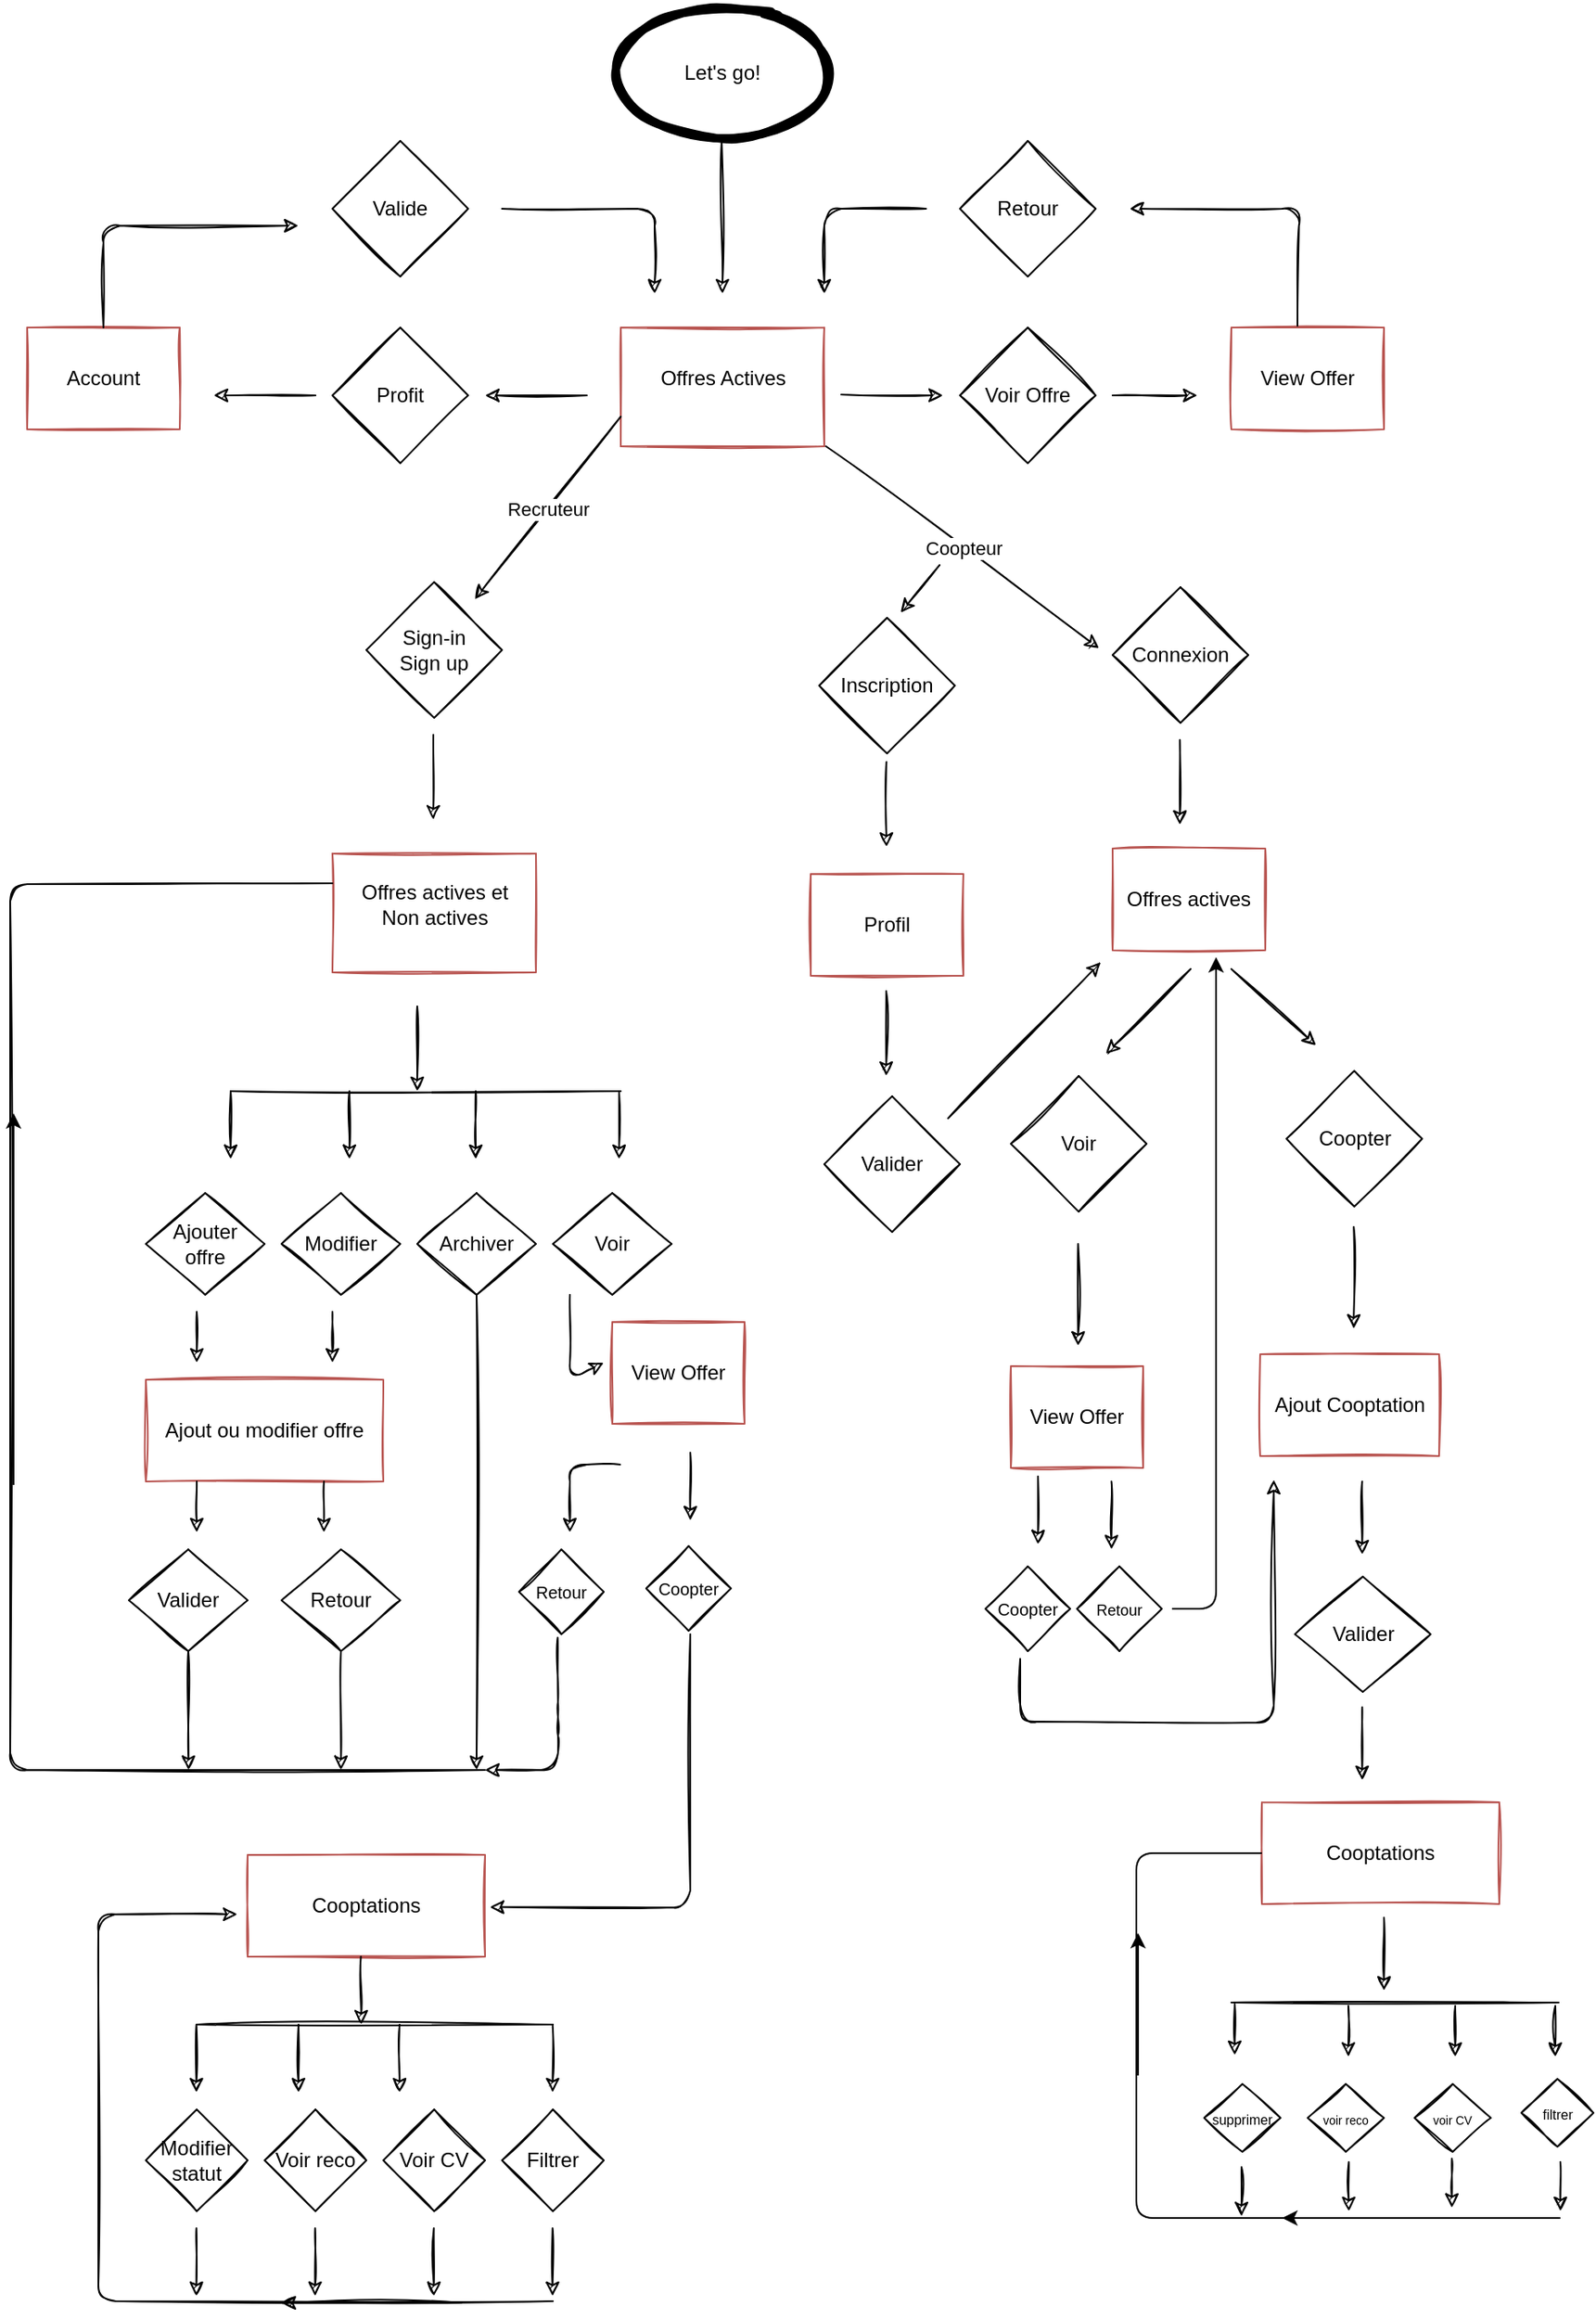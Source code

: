 <mxfile version="14.7.4" type="github">
  <diagram name="Page-1" id="c7558073-3199-34d8-9f00-42111426c3f3">
    <mxGraphModel dx="1346" dy="614" grid="0" gridSize="10" guides="1" tooltips="1" connect="1" arrows="1" fold="1" page="0" pageScale="1" pageWidth="826" pageHeight="1169" background="none" math="0" shadow="0">
      <root>
        <mxCell id="0" />
        <mxCell id="1" parent="0" />
        <mxCell id="vt4hqVxNCYeQsPuiLrIM-98" value="Let&#39;s go!" style="ellipse;whiteSpace=wrap;html=1;strokeWidth=5;sketch=1;" parent="1" vertex="1">
          <mxGeometry x="360" y="50" width="120" height="80" as="geometry" />
        </mxCell>
        <mxCell id="vt4hqVxNCYeQsPuiLrIM-99" value="" style="endArrow=classic;html=1;sketch=1;" parent="1" edge="1">
          <mxGeometry width="50" height="50" relative="1" as="geometry">
            <mxPoint x="419.5" y="130" as="sourcePoint" />
            <mxPoint x="420" y="220" as="targetPoint" />
          </mxGeometry>
        </mxCell>
        <mxCell id="vt4hqVxNCYeQsPuiLrIM-100" value="" style="swimlane;startSize=0;fillColor=#f8cecc;strokeColor=#b85450;strokeWidth=1;flipH=1;flipV=1;sketch=1;" parent="1" vertex="1">
          <mxGeometry x="360" y="240" width="120" height="70" as="geometry" />
        </mxCell>
        <mxCell id="vt4hqVxNCYeQsPuiLrIM-101" value="Offres Actives&lt;br&gt;" style="text;html=1;align=center;verticalAlign=middle;resizable=0;points=[];autosize=1;strokeColor=none;sketch=1;" parent="vt4hqVxNCYeQsPuiLrIM-100" vertex="1">
          <mxGeometry x="15" y="20" width="90" height="20" as="geometry" />
        </mxCell>
        <mxCell id="vt4hqVxNCYeQsPuiLrIM-102" value="" style="endArrow=classic;html=1;sketch=1;" parent="1" edge="1">
          <mxGeometry width="50" height="50" relative="1" as="geometry">
            <mxPoint x="340" y="280" as="sourcePoint" />
            <mxPoint x="280" y="280" as="targetPoint" />
          </mxGeometry>
        </mxCell>
        <mxCell id="vt4hqVxNCYeQsPuiLrIM-103" value="Profit" style="rhombus;whiteSpace=wrap;html=1;sketch=1;" parent="1" vertex="1">
          <mxGeometry x="190" y="240" width="80" height="80" as="geometry" />
        </mxCell>
        <mxCell id="vt4hqVxNCYeQsPuiLrIM-104" value="" style="endArrow=classic;html=1;sketch=1;" parent="1" edge="1">
          <mxGeometry width="50" height="50" relative="1" as="geometry">
            <mxPoint x="180" y="280" as="sourcePoint" />
            <mxPoint x="120" y="280" as="targetPoint" />
          </mxGeometry>
        </mxCell>
        <mxCell id="vt4hqVxNCYeQsPuiLrIM-107" value="Account" style="whiteSpace=wrap;html=1;strokeColor=#b85450;fillColor=none;sketch=1;" parent="1" vertex="1">
          <mxGeometry x="10" y="240" width="90" height="60" as="geometry" />
        </mxCell>
        <mxCell id="vt4hqVxNCYeQsPuiLrIM-108" value="" style="endArrow=classic;html=1;exitX=0.5;exitY=0;exitDx=0;exitDy=0;sketch=1;" parent="1" source="vt4hqVxNCYeQsPuiLrIM-107" edge="1">
          <mxGeometry width="50" height="50" relative="1" as="geometry">
            <mxPoint x="15" y="160" as="sourcePoint" />
            <mxPoint x="170" y="180" as="targetPoint" />
            <Array as="points">
              <mxPoint x="55" y="180" />
            </Array>
          </mxGeometry>
        </mxCell>
        <mxCell id="vt4hqVxNCYeQsPuiLrIM-109" value="Valide" style="rhombus;whiteSpace=wrap;html=1;sketch=1;" parent="1" vertex="1">
          <mxGeometry x="190" y="130" width="80" height="80" as="geometry" />
        </mxCell>
        <mxCell id="vt4hqVxNCYeQsPuiLrIM-111" value="" style="endArrow=classic;html=1;sketch=1;" parent="1" edge="1">
          <mxGeometry width="50" height="50" relative="1" as="geometry">
            <mxPoint x="290" y="170" as="sourcePoint" />
            <mxPoint x="380" y="220" as="targetPoint" />
            <Array as="points">
              <mxPoint x="380" y="170" />
            </Array>
          </mxGeometry>
        </mxCell>
        <mxCell id="vt4hqVxNCYeQsPuiLrIM-112" value="" style="endArrow=classic;html=1;sketch=1;" parent="1" edge="1">
          <mxGeometry width="50" height="50" relative="1" as="geometry">
            <mxPoint x="490" y="279.5" as="sourcePoint" />
            <mxPoint x="550" y="280" as="targetPoint" />
          </mxGeometry>
        </mxCell>
        <mxCell id="vt4hqVxNCYeQsPuiLrIM-113" value="Voir Offre" style="rhombus;whiteSpace=wrap;html=1;sketch=1;" parent="1" vertex="1">
          <mxGeometry x="560" y="240" width="80" height="80" as="geometry" />
        </mxCell>
        <mxCell id="vt4hqVxNCYeQsPuiLrIM-114" value="" style="endArrow=classic;html=1;sketch=1;" parent="1" edge="1">
          <mxGeometry width="50" height="50" relative="1" as="geometry">
            <mxPoint x="650" y="280" as="sourcePoint" />
            <mxPoint x="700" y="280" as="targetPoint" />
          </mxGeometry>
        </mxCell>
        <mxCell id="vt4hqVxNCYeQsPuiLrIM-117" value="View Offer" style="whiteSpace=wrap;html=1;strokeColor=#b85450;fillColor=none;sketch=1;" parent="1" vertex="1">
          <mxGeometry x="720" y="240" width="90" height="60" as="geometry" />
        </mxCell>
        <mxCell id="vt4hqVxNCYeQsPuiLrIM-118" value="" style="endArrow=classic;html=1;exitX=0.433;exitY=-0.017;exitDx=0;exitDy=0;exitPerimeter=0;sketch=1;" parent="1" source="vt4hqVxNCYeQsPuiLrIM-117" edge="1">
          <mxGeometry width="50" height="50" relative="1" as="geometry">
            <mxPoint x="760" y="230" as="sourcePoint" />
            <mxPoint x="660" y="170" as="targetPoint" />
            <Array as="points">
              <mxPoint x="760" y="170" />
            </Array>
          </mxGeometry>
        </mxCell>
        <mxCell id="vt4hqVxNCYeQsPuiLrIM-119" value="Retour" style="rhombus;whiteSpace=wrap;html=1;sketch=1;" parent="1" vertex="1">
          <mxGeometry x="560" y="130" width="80" height="80" as="geometry" />
        </mxCell>
        <mxCell id="vt4hqVxNCYeQsPuiLrIM-120" value="" style="endArrow=classic;html=1;sketch=1;" parent="1" edge="1">
          <mxGeometry width="50" height="50" relative="1" as="geometry">
            <mxPoint x="540" y="170" as="sourcePoint" />
            <mxPoint x="480" y="220" as="targetPoint" />
            <Array as="points">
              <mxPoint x="480" y="170" />
            </Array>
          </mxGeometry>
        </mxCell>
        <mxCell id="vt4hqVxNCYeQsPuiLrIM-127" value="Connexion" style="rhombus;whiteSpace=wrap;html=1;sketch=1;" parent="1" vertex="1">
          <mxGeometry x="650" y="393" width="80" height="80" as="geometry" />
        </mxCell>
        <mxCell id="vt4hqVxNCYeQsPuiLrIM-134" value="Sign-in&lt;br&gt;Sign up" style="rhombus;whiteSpace=wrap;html=1;sketch=1;" parent="1" vertex="1">
          <mxGeometry x="210" y="390" width="80" height="80" as="geometry" />
        </mxCell>
        <mxCell id="vt4hqVxNCYeQsPuiLrIM-135" value="" style="endArrow=classic;html=1;sketch=1;" parent="1" edge="1">
          <mxGeometry width="50" height="50" relative="1" as="geometry">
            <mxPoint x="689.66" y="483" as="sourcePoint" />
            <mxPoint x="689.66" y="533" as="targetPoint" />
          </mxGeometry>
        </mxCell>
        <mxCell id="vt4hqVxNCYeQsPuiLrIM-136" value="Profil" style="whiteSpace=wrap;html=1;strokeColor=#b85450;fillColor=none;strokeWidth=1;sketch=1;" parent="1" vertex="1">
          <mxGeometry x="472" y="562" width="90" height="60" as="geometry" />
        </mxCell>
        <mxCell id="vt4hqVxNCYeQsPuiLrIM-139" value="" style="endArrow=classic;html=1;sketch=1;" parent="1" edge="1">
          <mxGeometry width="50" height="50" relative="1" as="geometry">
            <mxPoint x="696" y="618" as="sourcePoint" />
            <mxPoint x="646" y="668" as="targetPoint" />
          </mxGeometry>
        </mxCell>
        <mxCell id="vt4hqVxNCYeQsPuiLrIM-140" value="" style="endArrow=classic;html=1;sketch=1;" parent="1" edge="1">
          <mxGeometry width="50" height="50" relative="1" as="geometry">
            <mxPoint x="720" y="618" as="sourcePoint" />
            <mxPoint x="770" y="663" as="targetPoint" />
          </mxGeometry>
        </mxCell>
        <mxCell id="vt4hqVxNCYeQsPuiLrIM-141" value="Voir" style="rhombus;whiteSpace=wrap;html=1;sketch=1;" parent="1" vertex="1">
          <mxGeometry x="590" y="681" width="80" height="80" as="geometry" />
        </mxCell>
        <mxCell id="vt4hqVxNCYeQsPuiLrIM-142" value="Coopter" style="rhombus;whiteSpace=wrap;html=1;sketch=1;" parent="1" vertex="1">
          <mxGeometry x="752.5" y="678" width="80" height="80" as="geometry" />
        </mxCell>
        <mxCell id="vt4hqVxNCYeQsPuiLrIM-143" value="Ajout Cooptation" style="whiteSpace=wrap;html=1;strokeColor=#b85450;fillColor=none;sketch=1;" parent="1" vertex="1">
          <mxGeometry x="737" y="845" width="105.5" height="60" as="geometry" />
        </mxCell>
        <mxCell id="vt4hqVxNCYeQsPuiLrIM-144" value="" style="endArrow=classic;html=1;sketch=1;" parent="1" edge="1">
          <mxGeometry width="50" height="50" relative="1" as="geometry">
            <mxPoint x="792.16" y="770" as="sourcePoint" />
            <mxPoint x="792.16" y="830" as="targetPoint" />
          </mxGeometry>
        </mxCell>
        <mxCell id="vt4hqVxNCYeQsPuiLrIM-145" value="" style="endArrow=classic;html=1;sketch=1;" parent="1" edge="1">
          <mxGeometry width="50" height="50" relative="1" as="geometry">
            <mxPoint x="629.66" y="780" as="sourcePoint" />
            <mxPoint x="629.66" y="840" as="targetPoint" />
          </mxGeometry>
        </mxCell>
        <mxCell id="vt4hqVxNCYeQsPuiLrIM-147" value="View Offer" style="whiteSpace=wrap;html=1;strokeColor=#b85450;fillColor=none;sketch=1;" parent="1" vertex="1">
          <mxGeometry x="590" y="852" width="78" height="60" as="geometry" />
        </mxCell>
        <mxCell id="vt4hqVxNCYeQsPuiLrIM-148" value="" style="endArrow=classic;html=1;sketch=1;" parent="1" edge="1">
          <mxGeometry width="50" height="50" relative="1" as="geometry">
            <mxPoint x="649.31" y="920" as="sourcePoint" />
            <mxPoint x="649.31" y="960" as="targetPoint" />
          </mxGeometry>
        </mxCell>
        <mxCell id="vt4hqVxNCYeQsPuiLrIM-149" value="" style="endArrow=classic;html=1;sketch=1;" parent="1" edge="1">
          <mxGeometry width="50" height="50" relative="1" as="geometry">
            <mxPoint x="606" y="917" as="sourcePoint" />
            <mxPoint x="606" y="957" as="targetPoint" />
          </mxGeometry>
        </mxCell>
        <mxCell id="vt4hqVxNCYeQsPuiLrIM-150" value="&lt;font style=&quot;font-size: 9px&quot;&gt;Retour&lt;/font&gt;" style="rhombus;whiteSpace=wrap;html=1;sketch=1;" parent="1" vertex="1">
          <mxGeometry x="629" y="970" width="50" height="50" as="geometry" />
        </mxCell>
        <mxCell id="vt4hqVxNCYeQsPuiLrIM-151" value="&lt;font style=&quot;font-size: 10px&quot;&gt;Coopter&lt;/font&gt;" style="rhombus;whiteSpace=wrap;html=1;sketch=1;" parent="1" vertex="1">
          <mxGeometry x="575" y="970" width="50" height="50" as="geometry" />
        </mxCell>
        <mxCell id="vt4hqVxNCYeQsPuiLrIM-153" value="" style="endArrow=classic;html=1;sketch=1;" parent="1" edge="1">
          <mxGeometry width="50" height="50" relative="1" as="geometry">
            <mxPoint x="595.5" y="1024.5" as="sourcePoint" />
            <mxPoint x="745" y="919" as="targetPoint" />
            <Array as="points">
              <mxPoint x="595.5" y="1061.5" />
              <mxPoint x="745" y="1062" />
            </Array>
          </mxGeometry>
        </mxCell>
        <mxCell id="vt4hqVxNCYeQsPuiLrIM-154" value="" style="endArrow=classic;html=1;sketch=1;" parent="1" edge="1">
          <mxGeometry width="50" height="50" relative="1" as="geometry">
            <mxPoint x="797.16" y="920" as="sourcePoint" />
            <mxPoint x="797.16" y="963" as="targetPoint" />
          </mxGeometry>
        </mxCell>
        <mxCell id="vt4hqVxNCYeQsPuiLrIM-155" value="" style="endArrow=none;html=1;sketch=1;" parent="1" edge="1">
          <mxGeometry width="50" height="50" relative="1" as="geometry">
            <mxPoint x="720" y="1227" as="sourcePoint" />
            <mxPoint x="913" y="1227" as="targetPoint" />
          </mxGeometry>
        </mxCell>
        <mxCell id="vt4hqVxNCYeQsPuiLrIM-160" value="&lt;font style=&quot;font-size: 8px&quot;&gt;filtrer&lt;/font&gt;" style="rhombus;whiteSpace=wrap;html=1;sketch=1;" parent="1" vertex="1">
          <mxGeometry x="891" y="1272" width="42.5" height="40" as="geometry" />
        </mxCell>
        <mxCell id="vt4hqVxNCYeQsPuiLrIM-162" value="&lt;span style=&quot;font-size: 7px&quot;&gt;voir reco&lt;/span&gt;" style="rhombus;whiteSpace=wrap;html=1;sketch=1;" parent="1" vertex="1">
          <mxGeometry x="765" y="1275" width="45" height="40" as="geometry" />
        </mxCell>
        <mxCell id="vt4hqVxNCYeQsPuiLrIM-164" value="&lt;span style=&quot;font-size: 8px&quot;&gt;supprimer&lt;/span&gt;" style="rhombus;whiteSpace=wrap;html=1;sketch=1;" parent="1" vertex="1">
          <mxGeometry x="704" y="1275" width="45" height="40" as="geometry" />
        </mxCell>
        <mxCell id="vt4hqVxNCYeQsPuiLrIM-170" value="" style="endArrow=classic;html=1;sketch=1;" parent="1" edge="1">
          <mxGeometry relative="1" as="geometry">
            <mxPoint x="481" y="310" as="sourcePoint" />
            <mxPoint x="642" y="429" as="targetPoint" />
          </mxGeometry>
        </mxCell>
        <mxCell id="vt4hqVxNCYeQsPuiLrIM-171" value="Coopteur" style="edgeLabel;resizable=0;html=1;align=center;verticalAlign=middle;sketch=1;" parent="vt4hqVxNCYeQsPuiLrIM-170" connectable="0" vertex="1">
          <mxGeometry relative="1" as="geometry" />
        </mxCell>
        <mxCell id="vt4hqVxNCYeQsPuiLrIM-172" value="" style="endArrow=classic;html=1;exitX=0;exitY=0.75;exitDx=0;exitDy=0;sketch=1;" parent="1" source="vt4hqVxNCYeQsPuiLrIM-100" edge="1">
          <mxGeometry relative="1" as="geometry">
            <mxPoint x="340" y="320" as="sourcePoint" />
            <mxPoint x="274" y="400" as="targetPoint" />
          </mxGeometry>
        </mxCell>
        <mxCell id="vt4hqVxNCYeQsPuiLrIM-173" value="Recruteur" style="edgeLabel;resizable=0;html=1;align=center;verticalAlign=middle;sketch=1;" parent="vt4hqVxNCYeQsPuiLrIM-172" connectable="0" vertex="1">
          <mxGeometry relative="1" as="geometry" />
        </mxCell>
        <mxCell id="vt4hqVxNCYeQsPuiLrIM-174" value="" style="endArrow=classic;html=1;sketch=1;" parent="1" edge="1">
          <mxGeometry width="50" height="50" relative="1" as="geometry">
            <mxPoint x="249.5" y="480" as="sourcePoint" />
            <mxPoint x="249.5" y="530" as="targetPoint" />
          </mxGeometry>
        </mxCell>
        <mxCell id="vt4hqVxNCYeQsPuiLrIM-176" value="" style="swimlane;startSize=0;fillColor=#f8cecc;strokeColor=#b85450;sketch=1;" parent="1" vertex="1">
          <mxGeometry x="190" y="550" width="120" height="70" as="geometry" />
        </mxCell>
        <mxCell id="vt4hqVxNCYeQsPuiLrIM-177" value="Offres actives et&lt;br&gt;Non actives" style="text;html=1;align=center;verticalAlign=middle;resizable=0;points=[];autosize=1;strokeColor=none;sketch=1;" parent="vt4hqVxNCYeQsPuiLrIM-176" vertex="1">
          <mxGeometry x="10" y="15" width="100" height="30" as="geometry" />
        </mxCell>
        <mxCell id="vt4hqVxNCYeQsPuiLrIM-179" value="" style="endArrow=classic;html=1;sketch=1;" parent="1" edge="1">
          <mxGeometry width="50" height="50" relative="1" as="geometry">
            <mxPoint x="240" y="640" as="sourcePoint" />
            <mxPoint x="240" y="690" as="targetPoint" />
          </mxGeometry>
        </mxCell>
        <mxCell id="vt4hqVxNCYeQsPuiLrIM-180" value="" style="endArrow=none;html=1;sketch=1;" parent="1" edge="1">
          <mxGeometry width="50" height="50" relative="1" as="geometry">
            <mxPoint x="130" y="690" as="sourcePoint" />
            <mxPoint x="360" y="690" as="targetPoint" />
          </mxGeometry>
        </mxCell>
        <mxCell id="vt4hqVxNCYeQsPuiLrIM-181" value="" style="endArrow=classic;html=1;sketch=1;" parent="1" edge="1">
          <mxGeometry width="50" height="50" relative="1" as="geometry">
            <mxPoint x="130" y="690" as="sourcePoint" />
            <mxPoint x="130" y="730" as="targetPoint" />
          </mxGeometry>
        </mxCell>
        <mxCell id="vt4hqVxNCYeQsPuiLrIM-182" value="" style="endArrow=classic;html=1;sketch=1;" parent="1" edge="1">
          <mxGeometry width="50" height="50" relative="1" as="geometry">
            <mxPoint x="200" y="690" as="sourcePoint" />
            <mxPoint x="200" y="730" as="targetPoint" />
          </mxGeometry>
        </mxCell>
        <mxCell id="vt4hqVxNCYeQsPuiLrIM-183" value="" style="endArrow=classic;html=1;sketch=1;" parent="1" edge="1">
          <mxGeometry width="50" height="50" relative="1" as="geometry">
            <mxPoint x="274.5" y="690" as="sourcePoint" />
            <mxPoint x="274.5" y="730" as="targetPoint" />
          </mxGeometry>
        </mxCell>
        <mxCell id="vt4hqVxNCYeQsPuiLrIM-184" value="" style="endArrow=classic;html=1;sketch=1;" parent="1" edge="1">
          <mxGeometry width="50" height="50" relative="1" as="geometry">
            <mxPoint x="359" y="690" as="sourcePoint" />
            <mxPoint x="359" y="730" as="targetPoint" />
          </mxGeometry>
        </mxCell>
        <mxCell id="vt4hqVxNCYeQsPuiLrIM-187" value="Ajouter &lt;br&gt;offre" style="rhombus;whiteSpace=wrap;html=1;strokeWidth=1;fillColor=none;sketch=1;" parent="1" vertex="1">
          <mxGeometry x="80" y="750" width="70" height="60" as="geometry" />
        </mxCell>
        <mxCell id="vt4hqVxNCYeQsPuiLrIM-188" value="Modifier" style="rhombus;whiteSpace=wrap;html=1;strokeWidth=1;fillColor=none;sketch=1;" parent="1" vertex="1">
          <mxGeometry x="160" y="750" width="70" height="60" as="geometry" />
        </mxCell>
        <mxCell id="vt4hqVxNCYeQsPuiLrIM-189" value="Archiver" style="rhombus;whiteSpace=wrap;html=1;strokeWidth=1;fillColor=none;sketch=1;" parent="1" vertex="1">
          <mxGeometry x="240" y="750" width="70" height="60" as="geometry" />
        </mxCell>
        <mxCell id="vt4hqVxNCYeQsPuiLrIM-190" value="Voir" style="rhombus;whiteSpace=wrap;html=1;strokeWidth=1;fillColor=none;sketch=1;" parent="1" vertex="1">
          <mxGeometry x="320" y="750" width="70" height="60" as="geometry" />
        </mxCell>
        <mxCell id="vt4hqVxNCYeQsPuiLrIM-192" value="" style="endArrow=classic;html=1;sketch=1;" parent="1" edge="1">
          <mxGeometry width="50" height="50" relative="1" as="geometry">
            <mxPoint x="330" y="810" as="sourcePoint" />
            <mxPoint x="350" y="850" as="targetPoint" />
            <Array as="points">
              <mxPoint x="330" y="860" />
            </Array>
          </mxGeometry>
        </mxCell>
        <mxCell id="vt4hqVxNCYeQsPuiLrIM-193" value="Ajout ou modifier offre" style="whiteSpace=wrap;html=1;strokeWidth=1;strokeColor=#b85450;fillColor=none;sketch=1;" parent="1" vertex="1">
          <mxGeometry x="80" y="860" width="140" height="60" as="geometry" />
        </mxCell>
        <mxCell id="vt4hqVxNCYeQsPuiLrIM-194" value="" style="endArrow=classic;html=1;sketch=1;" parent="1" edge="1">
          <mxGeometry width="50" height="50" relative="1" as="geometry">
            <mxPoint x="110" y="820" as="sourcePoint" />
            <mxPoint x="110" y="850" as="targetPoint" />
          </mxGeometry>
        </mxCell>
        <mxCell id="vt4hqVxNCYeQsPuiLrIM-195" value="" style="endArrow=classic;html=1;sketch=1;" parent="1" edge="1">
          <mxGeometry width="50" height="50" relative="1" as="geometry">
            <mxPoint x="190" y="820" as="sourcePoint" />
            <mxPoint x="190" y="850" as="targetPoint" />
          </mxGeometry>
        </mxCell>
        <mxCell id="vt4hqVxNCYeQsPuiLrIM-198" value="" style="endArrow=classic;html=1;sketch=1;" parent="1" edge="1">
          <mxGeometry width="50" height="50" relative="1" as="geometry">
            <mxPoint x="110" y="920" as="sourcePoint" />
            <mxPoint x="110" y="950" as="targetPoint" />
            <Array as="points" />
          </mxGeometry>
        </mxCell>
        <mxCell id="vt4hqVxNCYeQsPuiLrIM-199" value="" style="endArrow=classic;html=1;exitX=0.75;exitY=1;exitDx=0;exitDy=0;sketch=1;" parent="1" source="vt4hqVxNCYeQsPuiLrIM-193" edge="1">
          <mxGeometry width="50" height="50" relative="1" as="geometry">
            <mxPoint x="110" y="930" as="sourcePoint" />
            <mxPoint x="185" y="950" as="targetPoint" />
            <Array as="points">
              <mxPoint x="185" y="950" />
            </Array>
          </mxGeometry>
        </mxCell>
        <mxCell id="vt4hqVxNCYeQsPuiLrIM-200" value="Valider" style="rhombus;whiteSpace=wrap;html=1;strokeWidth=1;fillColor=none;sketch=1;" parent="1" vertex="1">
          <mxGeometry x="70" y="960" width="70" height="60" as="geometry" />
        </mxCell>
        <mxCell id="vt4hqVxNCYeQsPuiLrIM-201" value="Retour" style="rhombus;whiteSpace=wrap;html=1;strokeWidth=1;fillColor=none;sketch=1;" parent="1" vertex="1">
          <mxGeometry x="160" y="960" width="70" height="60" as="geometry" />
        </mxCell>
        <mxCell id="vt4hqVxNCYeQsPuiLrIM-202" value="" style="endArrow=classic;html=1;exitX=0.5;exitY=1;exitDx=0;exitDy=0;sketch=1;" parent="1" source="vt4hqVxNCYeQsPuiLrIM-189" edge="1">
          <mxGeometry width="50" height="50" relative="1" as="geometry">
            <mxPoint x="274.5" y="860" as="sourcePoint" />
            <mxPoint x="275" y="1090" as="targetPoint" />
          </mxGeometry>
        </mxCell>
        <mxCell id="vt4hqVxNCYeQsPuiLrIM-204" value="" style="endArrow=classic;html=1;exitX=0.5;exitY=1;exitDx=0;exitDy=0;sketch=1;" parent="1" source="vt4hqVxNCYeQsPuiLrIM-200" edge="1">
          <mxGeometry width="50" height="50" relative="1" as="geometry">
            <mxPoint x="104.66" y="1040" as="sourcePoint" />
            <mxPoint x="105.16" y="1090" as="targetPoint" />
          </mxGeometry>
        </mxCell>
        <mxCell id="vt4hqVxNCYeQsPuiLrIM-206" value="" style="endArrow=classic;html=1;exitX=0.5;exitY=1;exitDx=0;exitDy=0;sketch=1;" parent="1" source="vt4hqVxNCYeQsPuiLrIM-201" edge="1">
          <mxGeometry width="50" height="50" relative="1" as="geometry">
            <mxPoint x="194.5" y="1040" as="sourcePoint" />
            <mxPoint x="195" y="1090" as="targetPoint" />
          </mxGeometry>
        </mxCell>
        <mxCell id="vt4hqVxNCYeQsPuiLrIM-207" value="" style="endArrow=none;html=1;exitX=0;exitY=0.25;exitDx=0;exitDy=0;sketch=1;" parent="1" source="vt4hqVxNCYeQsPuiLrIM-176" edge="1">
          <mxGeometry width="50" height="50" relative="1" as="geometry">
            <mxPoint y="408" as="sourcePoint" />
            <mxPoint x="280" y="1090" as="targetPoint" />
            <Array as="points">
              <mxPoint y="568" />
              <mxPoint y="1090" />
            </Array>
          </mxGeometry>
        </mxCell>
        <mxCell id="vt4hqVxNCYeQsPuiLrIM-214" value="" style="endArrow=classic;html=1;sketch=1;" parent="1" edge="1">
          <mxGeometry width="50" height="50" relative="1" as="geometry">
            <mxPoint x="911" y="1229" as="sourcePoint" />
            <mxPoint x="911" y="1259" as="targetPoint" />
          </mxGeometry>
        </mxCell>
        <mxCell id="vt4hqVxNCYeQsPuiLrIM-215" value="" style="endArrow=classic;html=1;sketch=1;" parent="1" edge="1">
          <mxGeometry width="50" height="50" relative="1" as="geometry">
            <mxPoint x="722.0" y="1228" as="sourcePoint" />
            <mxPoint x="722.0" y="1258" as="targetPoint" />
          </mxGeometry>
        </mxCell>
        <mxCell id="vt4hqVxNCYeQsPuiLrIM-216" value="" style="endArrow=classic;html=1;sketch=1;" parent="1" edge="1">
          <mxGeometry width="50" height="50" relative="1" as="geometry">
            <mxPoint x="789.0" y="1229" as="sourcePoint" />
            <mxPoint x="789.0" y="1259" as="targetPoint" />
          </mxGeometry>
        </mxCell>
        <mxCell id="vt4hqVxNCYeQsPuiLrIM-217" value="" style="endArrow=classic;html=1;sketch=1;" parent="1" edge="1">
          <mxGeometry width="50" height="50" relative="1" as="geometry">
            <mxPoint x="852.0" y="1229" as="sourcePoint" />
            <mxPoint x="852.0" y="1259" as="targetPoint" />
          </mxGeometry>
        </mxCell>
        <mxCell id="vt4hqVxNCYeQsPuiLrIM-224" value="" style="endArrow=classic;html=1;sketch=1;" parent="1" edge="1">
          <mxGeometry width="50" height="50" relative="1" as="geometry">
            <mxPoint x="359.6" y="910" as="sourcePoint" />
            <mxPoint x="330" y="950" as="targetPoint" />
            <Array as="points">
              <mxPoint x="330" y="910" />
            </Array>
          </mxGeometry>
        </mxCell>
        <mxCell id="vt4hqVxNCYeQsPuiLrIM-225" value="" style="endArrow=classic;html=1;sketch=1;" parent="1" edge="1">
          <mxGeometry width="50" height="50" relative="1" as="geometry">
            <mxPoint x="401" y="903" as="sourcePoint" />
            <mxPoint x="401" y="943" as="targetPoint" />
          </mxGeometry>
        </mxCell>
        <mxCell id="vt4hqVxNCYeQsPuiLrIM-226" value="&lt;font style=&quot;font-size: 10px&quot;&gt;Retour&lt;/font&gt;" style="rhombus;whiteSpace=wrap;html=1;sketch=1;" parent="1" vertex="1">
          <mxGeometry x="300" y="960" width="50" height="50" as="geometry" />
        </mxCell>
        <mxCell id="vt4hqVxNCYeQsPuiLrIM-227" value="&lt;span style=&quot;font-size: 10px&quot;&gt;Coopter&lt;/span&gt;" style="rhombus;whiteSpace=wrap;html=1;sketch=1;" parent="1" vertex="1">
          <mxGeometry x="375" y="958" width="50" height="50" as="geometry" />
        </mxCell>
        <mxCell id="vt4hqVxNCYeQsPuiLrIM-228" value="" style="endArrow=classic;html=1;exitX=0.456;exitY=1.04;exitDx=0;exitDy=0;exitPerimeter=0;sketch=1;" parent="1" source="vt4hqVxNCYeQsPuiLrIM-226" edge="1">
          <mxGeometry width="50" height="50" relative="1" as="geometry">
            <mxPoint x="330" y="1080" as="sourcePoint" />
            <mxPoint x="280" y="1090" as="targetPoint" />
            <Array as="points">
              <mxPoint x="323" y="1060" />
              <mxPoint x="323" y="1090" />
            </Array>
          </mxGeometry>
        </mxCell>
        <mxCell id="vt4hqVxNCYeQsPuiLrIM-229" value="Cooptations" style="whiteSpace=wrap;html=1;strokeWidth=1;strokeColor=#b85450;fillColor=none;sketch=1;" parent="1" vertex="1">
          <mxGeometry x="140" y="1140" width="140" height="60" as="geometry" />
        </mxCell>
        <mxCell id="vt4hqVxNCYeQsPuiLrIM-230" value="" style="endArrow=classic;html=1;entryX=1.02;entryY=0.513;entryDx=0;entryDy=0;entryPerimeter=0;sketch=1;" parent="1" target="vt4hqVxNCYeQsPuiLrIM-229" edge="1">
          <mxGeometry width="50" height="50" relative="1" as="geometry">
            <mxPoint x="401" y="1010" as="sourcePoint" />
            <mxPoint x="388" y="1110" as="targetPoint" />
            <Array as="points">
              <mxPoint x="401" y="1171" />
            </Array>
          </mxGeometry>
        </mxCell>
        <mxCell id="vt4hqVxNCYeQsPuiLrIM-231" value="" style="endArrow=classic;html=1;exitX=0.477;exitY=1;exitDx=0;exitDy=0;exitPerimeter=0;sketch=1;" parent="1" source="vt4hqVxNCYeQsPuiLrIM-229" edge="1">
          <mxGeometry width="50" height="50" relative="1" as="geometry">
            <mxPoint x="200" y="1210" as="sourcePoint" />
            <mxPoint x="207" y="1240" as="targetPoint" />
          </mxGeometry>
        </mxCell>
        <mxCell id="vt4hqVxNCYeQsPuiLrIM-232" value="" style="endArrow=none;html=1;sketch=1;" parent="1" edge="1">
          <mxGeometry width="50" height="50" relative="1" as="geometry">
            <mxPoint x="110" y="1240" as="sourcePoint" />
            <mxPoint x="320" y="1240" as="targetPoint" />
          </mxGeometry>
        </mxCell>
        <mxCell id="vt4hqVxNCYeQsPuiLrIM-233" value="" style="endArrow=classic;html=1;sketch=1;" parent="1" edge="1">
          <mxGeometry width="50" height="50" relative="1" as="geometry">
            <mxPoint x="109.8" y="1240" as="sourcePoint" />
            <mxPoint x="109.8" y="1280" as="targetPoint" />
          </mxGeometry>
        </mxCell>
        <mxCell id="vt4hqVxNCYeQsPuiLrIM-234" value="" style="endArrow=classic;html=1;sketch=1;" parent="1" edge="1">
          <mxGeometry width="50" height="50" relative="1" as="geometry">
            <mxPoint x="170" y="1240" as="sourcePoint" />
            <mxPoint x="170" y="1280" as="targetPoint" />
          </mxGeometry>
        </mxCell>
        <mxCell id="vt4hqVxNCYeQsPuiLrIM-235" value="" style="endArrow=classic;html=1;sketch=1;" parent="1" edge="1">
          <mxGeometry width="50" height="50" relative="1" as="geometry">
            <mxPoint x="229.6" y="1240" as="sourcePoint" />
            <mxPoint x="229.6" y="1280" as="targetPoint" />
          </mxGeometry>
        </mxCell>
        <mxCell id="vt4hqVxNCYeQsPuiLrIM-236" value="" style="endArrow=classic;html=1;sketch=1;" parent="1" edge="1">
          <mxGeometry width="50" height="50" relative="1" as="geometry">
            <mxPoint x="319.8" y="1240" as="sourcePoint" />
            <mxPoint x="319.8" y="1280" as="targetPoint" />
          </mxGeometry>
        </mxCell>
        <mxCell id="vt4hqVxNCYeQsPuiLrIM-237" value="Modifier&lt;br&gt;statut" style="rhombus;whiteSpace=wrap;html=1;strokeWidth=1;fillColor=none;sketch=1;" parent="1" vertex="1">
          <mxGeometry x="80" y="1290" width="60" height="60" as="geometry" />
        </mxCell>
        <mxCell id="vt4hqVxNCYeQsPuiLrIM-241" value="Voir reco" style="rhombus;whiteSpace=wrap;html=1;strokeWidth=1;fillColor=none;sketch=1;" parent="1" vertex="1">
          <mxGeometry x="150" y="1290" width="60" height="60" as="geometry" />
        </mxCell>
        <mxCell id="vt4hqVxNCYeQsPuiLrIM-242" value="Voir CV" style="rhombus;whiteSpace=wrap;html=1;strokeWidth=1;fillColor=none;sketch=1;" parent="1" vertex="1">
          <mxGeometry x="220" y="1290" width="60" height="60" as="geometry" />
        </mxCell>
        <mxCell id="vt4hqVxNCYeQsPuiLrIM-243" value="Filtrer" style="rhombus;whiteSpace=wrap;html=1;strokeWidth=1;fillColor=none;direction=south;sketch=1;" parent="1" vertex="1">
          <mxGeometry x="290" y="1290" width="60" height="60" as="geometry" />
        </mxCell>
        <mxCell id="vt4hqVxNCYeQsPuiLrIM-247" value="" style="endArrow=classic;html=1;sketch=1;" parent="1" edge="1">
          <mxGeometry width="50" height="50" relative="1" as="geometry">
            <mxPoint x="109.8" y="1360" as="sourcePoint" />
            <mxPoint x="109.8" y="1400" as="targetPoint" />
          </mxGeometry>
        </mxCell>
        <mxCell id="vt4hqVxNCYeQsPuiLrIM-248" value="" style="endArrow=classic;html=1;sketch=1;" parent="1" edge="1">
          <mxGeometry width="50" height="50" relative="1" as="geometry">
            <mxPoint x="179.8" y="1360" as="sourcePoint" />
            <mxPoint x="179.8" y="1400" as="targetPoint" />
          </mxGeometry>
        </mxCell>
        <mxCell id="vt4hqVxNCYeQsPuiLrIM-249" value="" style="endArrow=classic;html=1;sketch=1;" parent="1" edge="1">
          <mxGeometry width="50" height="50" relative="1" as="geometry">
            <mxPoint x="249.8" y="1360" as="sourcePoint" />
            <mxPoint x="249.8" y="1400" as="targetPoint" />
          </mxGeometry>
        </mxCell>
        <mxCell id="vt4hqVxNCYeQsPuiLrIM-250" value="" style="endArrow=classic;html=1;sketch=1;" parent="1" edge="1">
          <mxGeometry width="50" height="50" relative="1" as="geometry">
            <mxPoint x="319.8" y="1360" as="sourcePoint" />
            <mxPoint x="319.8" y="1400" as="targetPoint" />
          </mxGeometry>
        </mxCell>
        <mxCell id="6mY_kg39eNFpShqISTRx-3" value="Offres actives" style="whiteSpace=wrap;html=1;strokeColor=#b85450;fillColor=none;sketch=1;" parent="1" vertex="1">
          <mxGeometry x="650" y="547" width="90" height="60" as="geometry" />
        </mxCell>
        <mxCell id="6mY_kg39eNFpShqISTRx-4" value="Inscription" style="rhombus;whiteSpace=wrap;html=1;sketch=1;" parent="1" vertex="1">
          <mxGeometry x="477" y="411" width="80" height="80" as="geometry" />
        </mxCell>
        <mxCell id="6mY_kg39eNFpShqISTRx-5" value="" style="endArrow=classic;html=1;sketch=1;" parent="1" edge="1">
          <mxGeometry width="50" height="50" relative="1" as="geometry">
            <mxPoint x="548" y="380" as="sourcePoint" />
            <mxPoint x="525" y="408" as="targetPoint" />
          </mxGeometry>
        </mxCell>
        <mxCell id="6mY_kg39eNFpShqISTRx-6" value="" style="endArrow=classic;html=1;sketch=1;" parent="1" edge="1">
          <mxGeometry width="50" height="50" relative="1" as="geometry">
            <mxPoint x="516.66" y="496" as="sourcePoint" />
            <mxPoint x="516.66" y="546" as="targetPoint" />
          </mxGeometry>
        </mxCell>
        <mxCell id="6mY_kg39eNFpShqISTRx-8" value="Valider" style="rhombus;whiteSpace=wrap;html=1;sketch=1;" parent="1" vertex="1">
          <mxGeometry x="757.5" y="976" width="80" height="68" as="geometry" />
        </mxCell>
        <mxCell id="6mY_kg39eNFpShqISTRx-9" value="" style="endArrow=classic;html=1;sketch=1;" parent="1" edge="1">
          <mxGeometry width="50" height="50" relative="1" as="geometry">
            <mxPoint x="797.16" y="1053" as="sourcePoint" />
            <mxPoint x="797.16" y="1096" as="targetPoint" />
          </mxGeometry>
        </mxCell>
        <mxCell id="6mY_kg39eNFpShqISTRx-10" style="edgeStyle=orthogonalEdgeStyle;orthogonalLoop=1;jettySize=auto;html=1;exitX=0.5;exitY=1;exitDx=0;exitDy=0;sketch=1;" parent="1" source="6mY_kg39eNFpShqISTRx-8" target="6mY_kg39eNFpShqISTRx-8" edge="1">
          <mxGeometry relative="1" as="geometry" />
        </mxCell>
        <mxCell id="6mY_kg39eNFpShqISTRx-11" value="Cooptations" style="whiteSpace=wrap;html=1;strokeWidth=1;strokeColor=#b85450;fillColor=none;sketch=1;" parent="1" vertex="1">
          <mxGeometry x="738" y="1109" width="140" height="60" as="geometry" />
        </mxCell>
        <mxCell id="6mY_kg39eNFpShqISTRx-12" value="" style="endArrow=classic;html=1;sketch=1;" parent="1" edge="1">
          <mxGeometry width="50" height="50" relative="1" as="geometry">
            <mxPoint x="810" y="1177" as="sourcePoint" />
            <mxPoint x="810" y="1220" as="targetPoint" />
          </mxGeometry>
        </mxCell>
        <mxCell id="6mY_kg39eNFpShqISTRx-13" value="&lt;span style=&quot;font-size: 7px&quot;&gt;voir CV&lt;/span&gt;" style="rhombus;whiteSpace=wrap;html=1;sketch=1;" parent="1" vertex="1">
          <mxGeometry x="828" y="1275" width="45" height="40" as="geometry" />
        </mxCell>
        <mxCell id="6mY_kg39eNFpShqISTRx-18" value="" style="endArrow=classic;html=1;sketch=1;" parent="1" edge="1">
          <mxGeometry width="50" height="50" relative="1" as="geometry">
            <mxPoint x="516.5" y="631" as="sourcePoint" />
            <mxPoint x="516.5" y="681" as="targetPoint" />
          </mxGeometry>
        </mxCell>
        <mxCell id="6mY_kg39eNFpShqISTRx-19" value="Valider" style="rhombus;whiteSpace=wrap;html=1;sketch=1;" parent="1" vertex="1">
          <mxGeometry x="480" y="693" width="80" height="80" as="geometry" />
        </mxCell>
        <mxCell id="6mY_kg39eNFpShqISTRx-20" value="" style="endArrow=classic;html=1;sketch=1;" parent="1" edge="1">
          <mxGeometry width="50" height="50" relative="1" as="geometry">
            <mxPoint x="553" y="706" as="sourcePoint" />
            <mxPoint x="643" y="614" as="targetPoint" />
          </mxGeometry>
        </mxCell>
        <mxCell id="6mY_kg39eNFpShqISTRx-22" value="" style="endArrow=classic;html=1;sketch=1;" parent="1" edge="1">
          <mxGeometry width="50" height="50" relative="1" as="geometry">
            <mxPoint x="320" y="1403" as="sourcePoint" />
            <mxPoint x="134" y="1175" as="targetPoint" />
            <Array as="points">
              <mxPoint x="52" y="1403" />
              <mxPoint x="52" y="1175" />
            </Array>
          </mxGeometry>
        </mxCell>
        <mxCell id="6mY_kg39eNFpShqISTRx-24" value="" style="endArrow=classic;html=1;sketch=1;" parent="1" edge="1">
          <mxGeometry width="50" height="50" relative="1" as="geometry">
            <mxPoint x="266" y="1404" as="sourcePoint" />
            <mxPoint x="160" y="1404" as="targetPoint" />
          </mxGeometry>
        </mxCell>
        <mxCell id="6mY_kg39eNFpShqISTRx-25" value="View Offer" style="whiteSpace=wrap;html=1;strokeColor=#b85450;fillColor=none;sketch=1;" parent="1" vertex="1">
          <mxGeometry x="355" y="826" width="78" height="60" as="geometry" />
        </mxCell>
        <mxCell id="6mY_kg39eNFpShqISTRx-26" value="" style="endArrow=classic;html=1;fontColor=#E4FDE1;fillColor=#F45B69;" parent="1" edge="1">
          <mxGeometry width="50" height="50" relative="1" as="geometry">
            <mxPoint x="685" y="995" as="sourcePoint" />
            <mxPoint x="711" y="611" as="targetPoint" />
            <Array as="points">
              <mxPoint x="711" y="995" />
            </Array>
          </mxGeometry>
        </mxCell>
        <mxCell id="GaPRwnvoa2oSCmfnP_l6-2" value="" style="endArrow=classic;html=1;sketch=1;" edge="1" parent="1">
          <mxGeometry width="50" height="50" relative="1" as="geometry">
            <mxPoint x="726" y="1324" as="sourcePoint" />
            <mxPoint x="726" y="1353" as="targetPoint" />
            <Array as="points" />
          </mxGeometry>
        </mxCell>
        <mxCell id="GaPRwnvoa2oSCmfnP_l6-3" value="" style="endArrow=classic;html=1;sketch=1;" edge="1" parent="1">
          <mxGeometry width="50" height="50" relative="1" as="geometry">
            <mxPoint x="789.25" y="1321" as="sourcePoint" />
            <mxPoint x="789.25" y="1350" as="targetPoint" />
          </mxGeometry>
        </mxCell>
        <mxCell id="GaPRwnvoa2oSCmfnP_l6-5" value="" style="endArrow=classic;html=1;sketch=1;" edge="1" parent="1">
          <mxGeometry width="50" height="50" relative="1" as="geometry">
            <mxPoint x="850" y="1319" as="sourcePoint" />
            <mxPoint x="850" y="1348" as="targetPoint" />
          </mxGeometry>
        </mxCell>
        <mxCell id="GaPRwnvoa2oSCmfnP_l6-6" value="" style="endArrow=classic;html=1;sketch=1;" edge="1" parent="1">
          <mxGeometry width="50" height="50" relative="1" as="geometry">
            <mxPoint x="914" y="1321" as="sourcePoint" />
            <mxPoint x="914" y="1350" as="targetPoint" />
          </mxGeometry>
        </mxCell>
        <mxCell id="GaPRwnvoa2oSCmfnP_l6-7" value="" style="endArrow=none;html=1;exitX=0;exitY=0.5;exitDx=0;exitDy=0;" edge="1" parent="1" source="6mY_kg39eNFpShqISTRx-11">
          <mxGeometry width="50" height="50" relative="1" as="geometry">
            <mxPoint x="646" y="1032" as="sourcePoint" />
            <mxPoint x="914" y="1354" as="targetPoint" />
            <Array as="points">
              <mxPoint x="664" y="1139" />
              <mxPoint x="664" y="1354" />
            </Array>
          </mxGeometry>
        </mxCell>
        <mxCell id="GaPRwnvoa2oSCmfnP_l6-8" value="" style="endArrow=classic;html=1;" edge="1" parent="1">
          <mxGeometry width="50" height="50" relative="1" as="geometry">
            <mxPoint x="881" y="1354" as="sourcePoint" />
            <mxPoint x="750" y="1354" as="targetPoint" />
          </mxGeometry>
        </mxCell>
        <mxCell id="GaPRwnvoa2oSCmfnP_l6-9" value="" style="endArrow=classic;html=1;" edge="1" parent="1">
          <mxGeometry width="50" height="50" relative="1" as="geometry">
            <mxPoint x="665" y="1270" as="sourcePoint" />
            <mxPoint x="665" y="1186" as="targetPoint" />
          </mxGeometry>
        </mxCell>
        <mxCell id="GaPRwnvoa2oSCmfnP_l6-10" value="" style="endArrow=classic;html=1;" edge="1" parent="1">
          <mxGeometry width="50" height="50" relative="1" as="geometry">
            <mxPoint x="2" y="922" as="sourcePoint" />
            <mxPoint x="2" y="703" as="targetPoint" />
          </mxGeometry>
        </mxCell>
      </root>
    </mxGraphModel>
  </diagram>
</mxfile>
